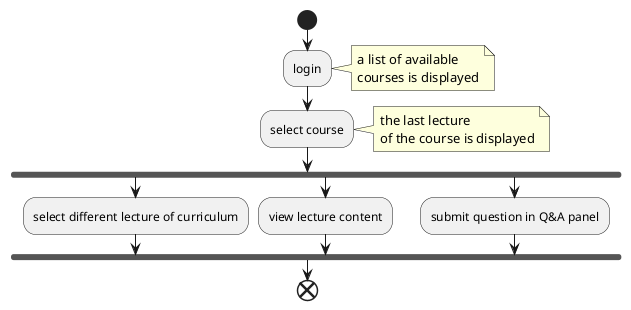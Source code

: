 @startuml student-activities

start
:login;
note right
    a list of available
    courses is displayed
end note
:select course;
note right
    the last lecture
    of the course is displayed
end note
fork
    :select different lecture of curriculum;
fork again
    :view lecture content;
fork again
    :submit question in Q&A panel;
end fork
end

@enduml